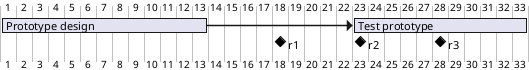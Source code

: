 @startgantt
[Prototype design] lasts 13 days
[Test prototype] lasts 4 days and 1 week
[Test prototype] starts 1 week and 2 days after [Prototype design]'s end
[Test prototype] displays on same row as [Prototype design]
[r1] happens on 5 days after [Prototype design]'s end
[r2] happens on 5 days after [r1]'s end
[r3] happens on 5 days after [r2]'s end
[r2] displays on same row as [r1]
[r3] displays on same row as [r1]
@endgantt